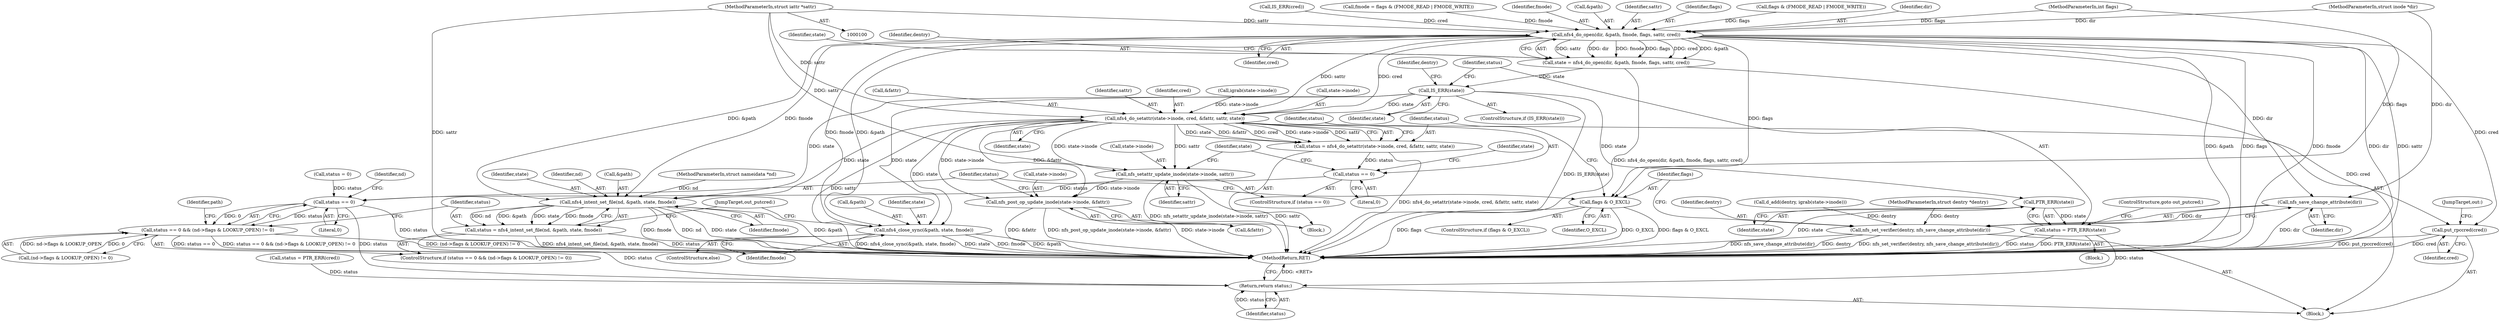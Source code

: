 digraph "0_linux_dc0b027dfadfcb8a5504f7d8052754bf8d501ab9_19@pointer" {
"1000103" [label="(MethodParameterIn,struct iattr *sattr)"];
"1000136" [label="(Call,nfs4_do_open(dir, &path, fmode, flags, sattr, cred))"];
"1000134" [label="(Call,state = nfs4_do_open(dir, &path, fmode, flags, sattr, cred))"];
"1000147" [label="(Call,IS_ERR(state))"];
"1000152" [label="(Call,PTR_ERR(state))"];
"1000150" [label="(Call,status = PTR_ERR(state))"];
"1000227" [label="(Return,return status;)"];
"1000173" [label="(Call,nfs4_do_setattr(state->inode, cred, &fattr, sattr, state))"];
"1000171" [label="(Call,status = nfs4_do_setattr(state->inode, cred, &fattr, sattr, state))"];
"1000183" [label="(Call,status == 0)"];
"1000199" [label="(Call,status == 0)"];
"1000198" [label="(Call,status == 0 && (nd->flags & LOOKUP_OPEN) != 0)"];
"1000186" [label="(Call,nfs_setattr_update_inode(state->inode, sattr))"];
"1000191" [label="(Call,nfs_post_op_update_inode(state->inode, &fattr))"];
"1000211" [label="(Call,nfs4_intent_set_file(nd, &path, state, fmode))"];
"1000209" [label="(Call,status = nfs4_intent_set_file(nd, &path, state, fmode))"];
"1000218" [label="(Call,nfs4_close_sync(&path, state, fmode))"];
"1000224" [label="(Call,put_rpccred(cred))"];
"1000163" [label="(Call,nfs_save_change_attribute(dir))"];
"1000161" [label="(Call,nfs_set_verifier(dentry, nfs_save_change_attribute(dir)))"];
"1000166" [label="(Call,flags & O_EXCL)"];
"1000195" [label="(Call,&fattr)"];
"1000104" [label="(MethodParameterIn,int flags)"];
"1000225" [label="(Identifier,cred)"];
"1000172" [label="(Identifier,status)"];
"1000113" [label="(Call,flags & (FMODE_READ | FMODE_WRITE))"];
"1000178" [label="(Call,&fattr)"];
"1000103" [label="(MethodParameterIn,struct iattr *sattr)"];
"1000180" [label="(Identifier,sattr)"];
"1000105" [label="(MethodParameterIn,struct nameidata *nd)"];
"1000162" [label="(Identifier,dentry)"];
"1000219" [label="(Call,&path)"];
"1000198" [label="(Call,status == 0 && (nd->flags & LOOKUP_OPEN) != 0)"];
"1000215" [label="(Identifier,state)"];
"1000101" [label="(MethodParameterIn,struct inode *dir)"];
"1000137" [label="(Identifier,dir)"];
"1000150" [label="(Call,status = PTR_ERR(state))"];
"1000212" [label="(Identifier,nd)"];
"1000188" [label="(Identifier,state)"];
"1000181" [label="(Identifier,state)"];
"1000226" [label="(JumpTarget,out:)"];
"1000224" [label="(Call,put_rpccred(cred))"];
"1000154" [label="(ControlStructure,goto out_putcred;)"];
"1000182" [label="(ControlStructure,if (status == 0))"];
"1000152" [label="(Call,PTR_ERR(state))"];
"1000165" [label="(ControlStructure,if (flags & O_EXCL))"];
"1000222" [label="(Identifier,fmode)"];
"1000193" [label="(Identifier,state)"];
"1000126" [label="(Call,IS_ERR(cred))"];
"1000151" [label="(Identifier,status)"];
"1000216" [label="(Identifier,fmode)"];
"1000147" [label="(Call,IS_ERR(state))"];
"1000148" [label="(Identifier,state)"];
"1000145" [label="(Identifier,dentry)"];
"1000106" [label="(Block,)"];
"1000177" [label="(Identifier,cred)"];
"1000146" [label="(ControlStructure,if (IS_ERR(state)))"];
"1000168" [label="(Identifier,O_EXCL)"];
"1000220" [label="(Identifier,path)"];
"1000161" [label="(Call,nfs_set_verifier(dentry, nfs_save_change_attribute(dir)))"];
"1000156" [label="(Identifier,dentry)"];
"1000111" [label="(Call,fmode = flags & (FMODE_READ | FMODE_WRITE))"];
"1000227" [label="(Return,return status;)"];
"1000149" [label="(Block,)"];
"1000163" [label="(Call,nfs_save_change_attribute(dir))"];
"1000155" [label="(Call,d_add(dentry, igrab(state->inode)))"];
"1000191" [label="(Call,nfs_post_op_update_inode(state->inode, &fattr))"];
"1000192" [label="(Call,state->inode)"];
"1000153" [label="(Identifier,state)"];
"1000228" [label="(Identifier,status)"];
"1000187" [label="(Call,state->inode)"];
"1000218" [label="(Call,nfs4_close_sync(&path, state, fmode))"];
"1000221" [label="(Identifier,state)"];
"1000140" [label="(Identifier,fmode)"];
"1000164" [label="(Identifier,dir)"];
"1000171" [label="(Call,status = nfs4_do_setattr(state->inode, cred, &fattr, sattr, state))"];
"1000129" [label="(Call,status = PTR_ERR(cred))"];
"1000135" [label="(Identifier,state)"];
"1000209" [label="(Call,status = nfs4_intent_set_file(nd, &path, state, fmode))"];
"1000200" [label="(Identifier,status)"];
"1000136" [label="(Call,nfs4_do_open(dir, &path, fmode, flags, sattr, cred))"];
"1000197" [label="(ControlStructure,if (status == 0 && (nd->flags & LOOKUP_OPEN) != 0))"];
"1000119" [label="(Call,status = 0)"];
"1000184" [label="(Identifier,status)"];
"1000229" [label="(MethodReturn,RET)"];
"1000166" [label="(Call,flags & O_EXCL)"];
"1000143" [label="(Identifier,cred)"];
"1000186" [label="(Call,nfs_setattr_update_inode(state->inode, sattr))"];
"1000190" [label="(Identifier,sattr)"];
"1000138" [label="(Call,&path)"];
"1000223" [label="(JumpTarget,out_putcred:)"];
"1000185" [label="(Literal,0)"];
"1000157" [label="(Call,igrab(state->inode))"];
"1000211" [label="(Call,nfs4_intent_set_file(nd, &path, state, fmode))"];
"1000183" [label="(Call,status == 0)"];
"1000201" [label="(Literal,0)"];
"1000202" [label="(Call,(nd->flags & LOOKUP_OPEN) != 0)"];
"1000169" [label="(Block,)"];
"1000199" [label="(Call,status == 0)"];
"1000205" [label="(Identifier,nd)"];
"1000102" [label="(MethodParameterIn,struct dentry *dentry)"];
"1000174" [label="(Call,state->inode)"];
"1000210" [label="(Identifier,status)"];
"1000142" [label="(Identifier,sattr)"];
"1000213" [label="(Call,&path)"];
"1000217" [label="(ControlStructure,else)"];
"1000141" [label="(Identifier,flags)"];
"1000173" [label="(Call,nfs4_do_setattr(state->inode, cred, &fattr, sattr, state))"];
"1000167" [label="(Identifier,flags)"];
"1000134" [label="(Call,state = nfs4_do_open(dir, &path, fmode, flags, sattr, cred))"];
"1000103" -> "1000100"  [label="AST: "];
"1000103" -> "1000229"  [label="DDG: sattr"];
"1000103" -> "1000136"  [label="DDG: sattr"];
"1000103" -> "1000173"  [label="DDG: sattr"];
"1000103" -> "1000186"  [label="DDG: sattr"];
"1000136" -> "1000134"  [label="AST: "];
"1000136" -> "1000143"  [label="CFG: "];
"1000137" -> "1000136"  [label="AST: "];
"1000138" -> "1000136"  [label="AST: "];
"1000140" -> "1000136"  [label="AST: "];
"1000141" -> "1000136"  [label="AST: "];
"1000142" -> "1000136"  [label="AST: "];
"1000143" -> "1000136"  [label="AST: "];
"1000134" -> "1000136"  [label="CFG: "];
"1000136" -> "1000229"  [label="DDG: &path"];
"1000136" -> "1000229"  [label="DDG: dir"];
"1000136" -> "1000229"  [label="DDG: sattr"];
"1000136" -> "1000229"  [label="DDG: flags"];
"1000136" -> "1000229"  [label="DDG: fmode"];
"1000136" -> "1000134"  [label="DDG: sattr"];
"1000136" -> "1000134"  [label="DDG: dir"];
"1000136" -> "1000134"  [label="DDG: fmode"];
"1000136" -> "1000134"  [label="DDG: flags"];
"1000136" -> "1000134"  [label="DDG: cred"];
"1000136" -> "1000134"  [label="DDG: &path"];
"1000101" -> "1000136"  [label="DDG: dir"];
"1000111" -> "1000136"  [label="DDG: fmode"];
"1000113" -> "1000136"  [label="DDG: flags"];
"1000104" -> "1000136"  [label="DDG: flags"];
"1000126" -> "1000136"  [label="DDG: cred"];
"1000136" -> "1000163"  [label="DDG: dir"];
"1000136" -> "1000166"  [label="DDG: flags"];
"1000136" -> "1000173"  [label="DDG: cred"];
"1000136" -> "1000173"  [label="DDG: sattr"];
"1000136" -> "1000211"  [label="DDG: &path"];
"1000136" -> "1000211"  [label="DDG: fmode"];
"1000136" -> "1000218"  [label="DDG: &path"];
"1000136" -> "1000218"  [label="DDG: fmode"];
"1000136" -> "1000224"  [label="DDG: cred"];
"1000134" -> "1000106"  [label="AST: "];
"1000135" -> "1000134"  [label="AST: "];
"1000145" -> "1000134"  [label="CFG: "];
"1000134" -> "1000229"  [label="DDG: nfs4_do_open(dir, &path, fmode, flags, sattr, cred)"];
"1000134" -> "1000147"  [label="DDG: state"];
"1000147" -> "1000146"  [label="AST: "];
"1000147" -> "1000148"  [label="CFG: "];
"1000148" -> "1000147"  [label="AST: "];
"1000151" -> "1000147"  [label="CFG: "];
"1000156" -> "1000147"  [label="CFG: "];
"1000147" -> "1000229"  [label="DDG: IS_ERR(state)"];
"1000147" -> "1000152"  [label="DDG: state"];
"1000147" -> "1000173"  [label="DDG: state"];
"1000147" -> "1000211"  [label="DDG: state"];
"1000147" -> "1000218"  [label="DDG: state"];
"1000152" -> "1000150"  [label="AST: "];
"1000152" -> "1000153"  [label="CFG: "];
"1000153" -> "1000152"  [label="AST: "];
"1000150" -> "1000152"  [label="CFG: "];
"1000152" -> "1000229"  [label="DDG: state"];
"1000152" -> "1000150"  [label="DDG: state"];
"1000150" -> "1000149"  [label="AST: "];
"1000151" -> "1000150"  [label="AST: "];
"1000154" -> "1000150"  [label="CFG: "];
"1000150" -> "1000229"  [label="DDG: status"];
"1000150" -> "1000229"  [label="DDG: PTR_ERR(state)"];
"1000150" -> "1000227"  [label="DDG: status"];
"1000227" -> "1000106"  [label="AST: "];
"1000227" -> "1000228"  [label="CFG: "];
"1000228" -> "1000227"  [label="AST: "];
"1000229" -> "1000227"  [label="CFG: "];
"1000227" -> "1000229"  [label="DDG: <RET>"];
"1000228" -> "1000227"  [label="DDG: status"];
"1000129" -> "1000227"  [label="DDG: status"];
"1000199" -> "1000227"  [label="DDG: status"];
"1000209" -> "1000227"  [label="DDG: status"];
"1000173" -> "1000171"  [label="AST: "];
"1000173" -> "1000181"  [label="CFG: "];
"1000174" -> "1000173"  [label="AST: "];
"1000177" -> "1000173"  [label="AST: "];
"1000178" -> "1000173"  [label="AST: "];
"1000180" -> "1000173"  [label="AST: "];
"1000181" -> "1000173"  [label="AST: "];
"1000171" -> "1000173"  [label="CFG: "];
"1000173" -> "1000229"  [label="DDG: sattr"];
"1000173" -> "1000171"  [label="DDG: state"];
"1000173" -> "1000171"  [label="DDG: &fattr"];
"1000173" -> "1000171"  [label="DDG: cred"];
"1000173" -> "1000171"  [label="DDG: state->inode"];
"1000173" -> "1000171"  [label="DDG: sattr"];
"1000157" -> "1000173"  [label="DDG: state->inode"];
"1000173" -> "1000186"  [label="DDG: state->inode"];
"1000173" -> "1000186"  [label="DDG: sattr"];
"1000173" -> "1000191"  [label="DDG: state->inode"];
"1000173" -> "1000191"  [label="DDG: &fattr"];
"1000173" -> "1000211"  [label="DDG: state"];
"1000173" -> "1000218"  [label="DDG: state"];
"1000173" -> "1000224"  [label="DDG: cred"];
"1000171" -> "1000169"  [label="AST: "];
"1000172" -> "1000171"  [label="AST: "];
"1000184" -> "1000171"  [label="CFG: "];
"1000171" -> "1000229"  [label="DDG: nfs4_do_setattr(state->inode, cred, &fattr, sattr, state)"];
"1000171" -> "1000183"  [label="DDG: status"];
"1000183" -> "1000182"  [label="AST: "];
"1000183" -> "1000185"  [label="CFG: "];
"1000184" -> "1000183"  [label="AST: "];
"1000185" -> "1000183"  [label="AST: "];
"1000188" -> "1000183"  [label="CFG: "];
"1000193" -> "1000183"  [label="CFG: "];
"1000183" -> "1000199"  [label="DDG: status"];
"1000199" -> "1000198"  [label="AST: "];
"1000199" -> "1000201"  [label="CFG: "];
"1000200" -> "1000199"  [label="AST: "];
"1000201" -> "1000199"  [label="AST: "];
"1000205" -> "1000199"  [label="CFG: "];
"1000198" -> "1000199"  [label="CFG: "];
"1000199" -> "1000229"  [label="DDG: status"];
"1000199" -> "1000198"  [label="DDG: status"];
"1000199" -> "1000198"  [label="DDG: 0"];
"1000119" -> "1000199"  [label="DDG: status"];
"1000198" -> "1000197"  [label="AST: "];
"1000198" -> "1000202"  [label="CFG: "];
"1000202" -> "1000198"  [label="AST: "];
"1000210" -> "1000198"  [label="CFG: "];
"1000220" -> "1000198"  [label="CFG: "];
"1000198" -> "1000229"  [label="DDG: status == 0"];
"1000198" -> "1000229"  [label="DDG: status == 0 && (nd->flags & LOOKUP_OPEN) != 0"];
"1000198" -> "1000229"  [label="DDG: (nd->flags & LOOKUP_OPEN) != 0"];
"1000202" -> "1000198"  [label="DDG: nd->flags & LOOKUP_OPEN"];
"1000202" -> "1000198"  [label="DDG: 0"];
"1000186" -> "1000182"  [label="AST: "];
"1000186" -> "1000190"  [label="CFG: "];
"1000187" -> "1000186"  [label="AST: "];
"1000190" -> "1000186"  [label="AST: "];
"1000193" -> "1000186"  [label="CFG: "];
"1000186" -> "1000229"  [label="DDG: sattr"];
"1000186" -> "1000229"  [label="DDG: nfs_setattr_update_inode(state->inode, sattr)"];
"1000186" -> "1000191"  [label="DDG: state->inode"];
"1000191" -> "1000169"  [label="AST: "];
"1000191" -> "1000195"  [label="CFG: "];
"1000192" -> "1000191"  [label="AST: "];
"1000195" -> "1000191"  [label="AST: "];
"1000200" -> "1000191"  [label="CFG: "];
"1000191" -> "1000229"  [label="DDG: &fattr"];
"1000191" -> "1000229"  [label="DDG: nfs_post_op_update_inode(state->inode, &fattr)"];
"1000191" -> "1000229"  [label="DDG: state->inode"];
"1000211" -> "1000209"  [label="AST: "];
"1000211" -> "1000216"  [label="CFG: "];
"1000212" -> "1000211"  [label="AST: "];
"1000213" -> "1000211"  [label="AST: "];
"1000215" -> "1000211"  [label="AST: "];
"1000216" -> "1000211"  [label="AST: "];
"1000209" -> "1000211"  [label="CFG: "];
"1000211" -> "1000229"  [label="DDG: nd"];
"1000211" -> "1000229"  [label="DDG: fmode"];
"1000211" -> "1000229"  [label="DDG: &path"];
"1000211" -> "1000229"  [label="DDG: state"];
"1000211" -> "1000209"  [label="DDG: nd"];
"1000211" -> "1000209"  [label="DDG: &path"];
"1000211" -> "1000209"  [label="DDG: state"];
"1000211" -> "1000209"  [label="DDG: fmode"];
"1000105" -> "1000211"  [label="DDG: nd"];
"1000209" -> "1000197"  [label="AST: "];
"1000210" -> "1000209"  [label="AST: "];
"1000223" -> "1000209"  [label="CFG: "];
"1000209" -> "1000229"  [label="DDG: status"];
"1000209" -> "1000229"  [label="DDG: nfs4_intent_set_file(nd, &path, state, fmode)"];
"1000218" -> "1000217"  [label="AST: "];
"1000218" -> "1000222"  [label="CFG: "];
"1000219" -> "1000218"  [label="AST: "];
"1000221" -> "1000218"  [label="AST: "];
"1000222" -> "1000218"  [label="AST: "];
"1000223" -> "1000218"  [label="CFG: "];
"1000218" -> "1000229"  [label="DDG: state"];
"1000218" -> "1000229"  [label="DDG: fmode"];
"1000218" -> "1000229"  [label="DDG: &path"];
"1000218" -> "1000229"  [label="DDG: nfs4_close_sync(&path, state, fmode)"];
"1000224" -> "1000106"  [label="AST: "];
"1000224" -> "1000225"  [label="CFG: "];
"1000225" -> "1000224"  [label="AST: "];
"1000226" -> "1000224"  [label="CFG: "];
"1000224" -> "1000229"  [label="DDG: cred"];
"1000224" -> "1000229"  [label="DDG: put_rpccred(cred)"];
"1000163" -> "1000161"  [label="AST: "];
"1000163" -> "1000164"  [label="CFG: "];
"1000164" -> "1000163"  [label="AST: "];
"1000161" -> "1000163"  [label="CFG: "];
"1000163" -> "1000229"  [label="DDG: dir"];
"1000163" -> "1000161"  [label="DDG: dir"];
"1000101" -> "1000163"  [label="DDG: dir"];
"1000161" -> "1000106"  [label="AST: "];
"1000162" -> "1000161"  [label="AST: "];
"1000167" -> "1000161"  [label="CFG: "];
"1000161" -> "1000229"  [label="DDG: nfs_save_change_attribute(dir)"];
"1000161" -> "1000229"  [label="DDG: dentry"];
"1000161" -> "1000229"  [label="DDG: nfs_set_verifier(dentry, nfs_save_change_attribute(dir))"];
"1000155" -> "1000161"  [label="DDG: dentry"];
"1000102" -> "1000161"  [label="DDG: dentry"];
"1000166" -> "1000165"  [label="AST: "];
"1000166" -> "1000168"  [label="CFG: "];
"1000167" -> "1000166"  [label="AST: "];
"1000168" -> "1000166"  [label="AST: "];
"1000172" -> "1000166"  [label="CFG: "];
"1000200" -> "1000166"  [label="CFG: "];
"1000166" -> "1000229"  [label="DDG: O_EXCL"];
"1000166" -> "1000229"  [label="DDG: flags & O_EXCL"];
"1000166" -> "1000229"  [label="DDG: flags"];
"1000104" -> "1000166"  [label="DDG: flags"];
}
